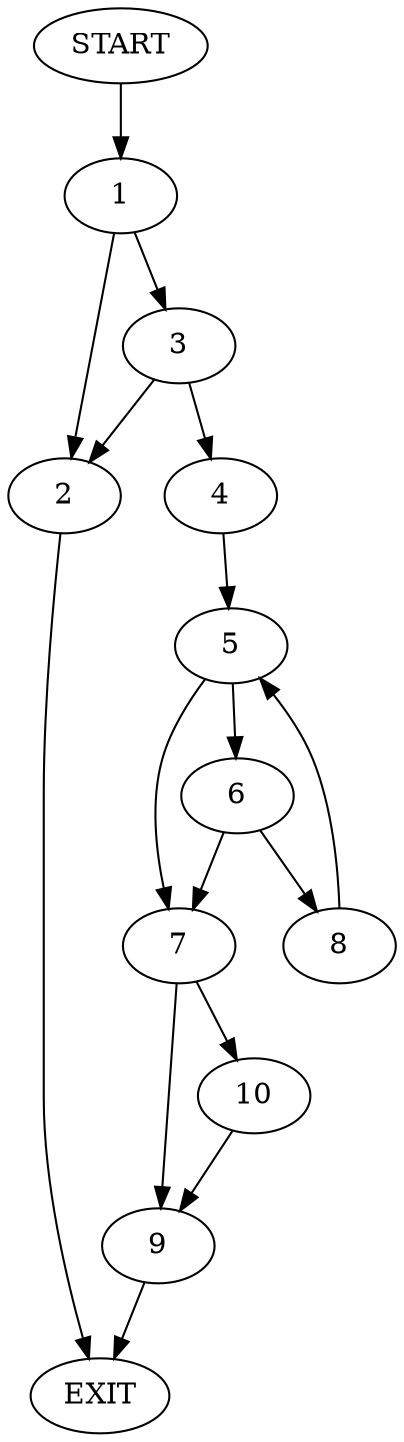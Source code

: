 digraph {
0 [label="START"]
11 [label="EXIT"]
0 -> 1
1 -> 2
1 -> 3
3 -> 2
3 -> 4
2 -> 11
4 -> 5
5 -> 6
5 -> 7
6 -> 7
6 -> 8
7 -> 9
7 -> 10
8 -> 5
10 -> 9
9 -> 11
}
